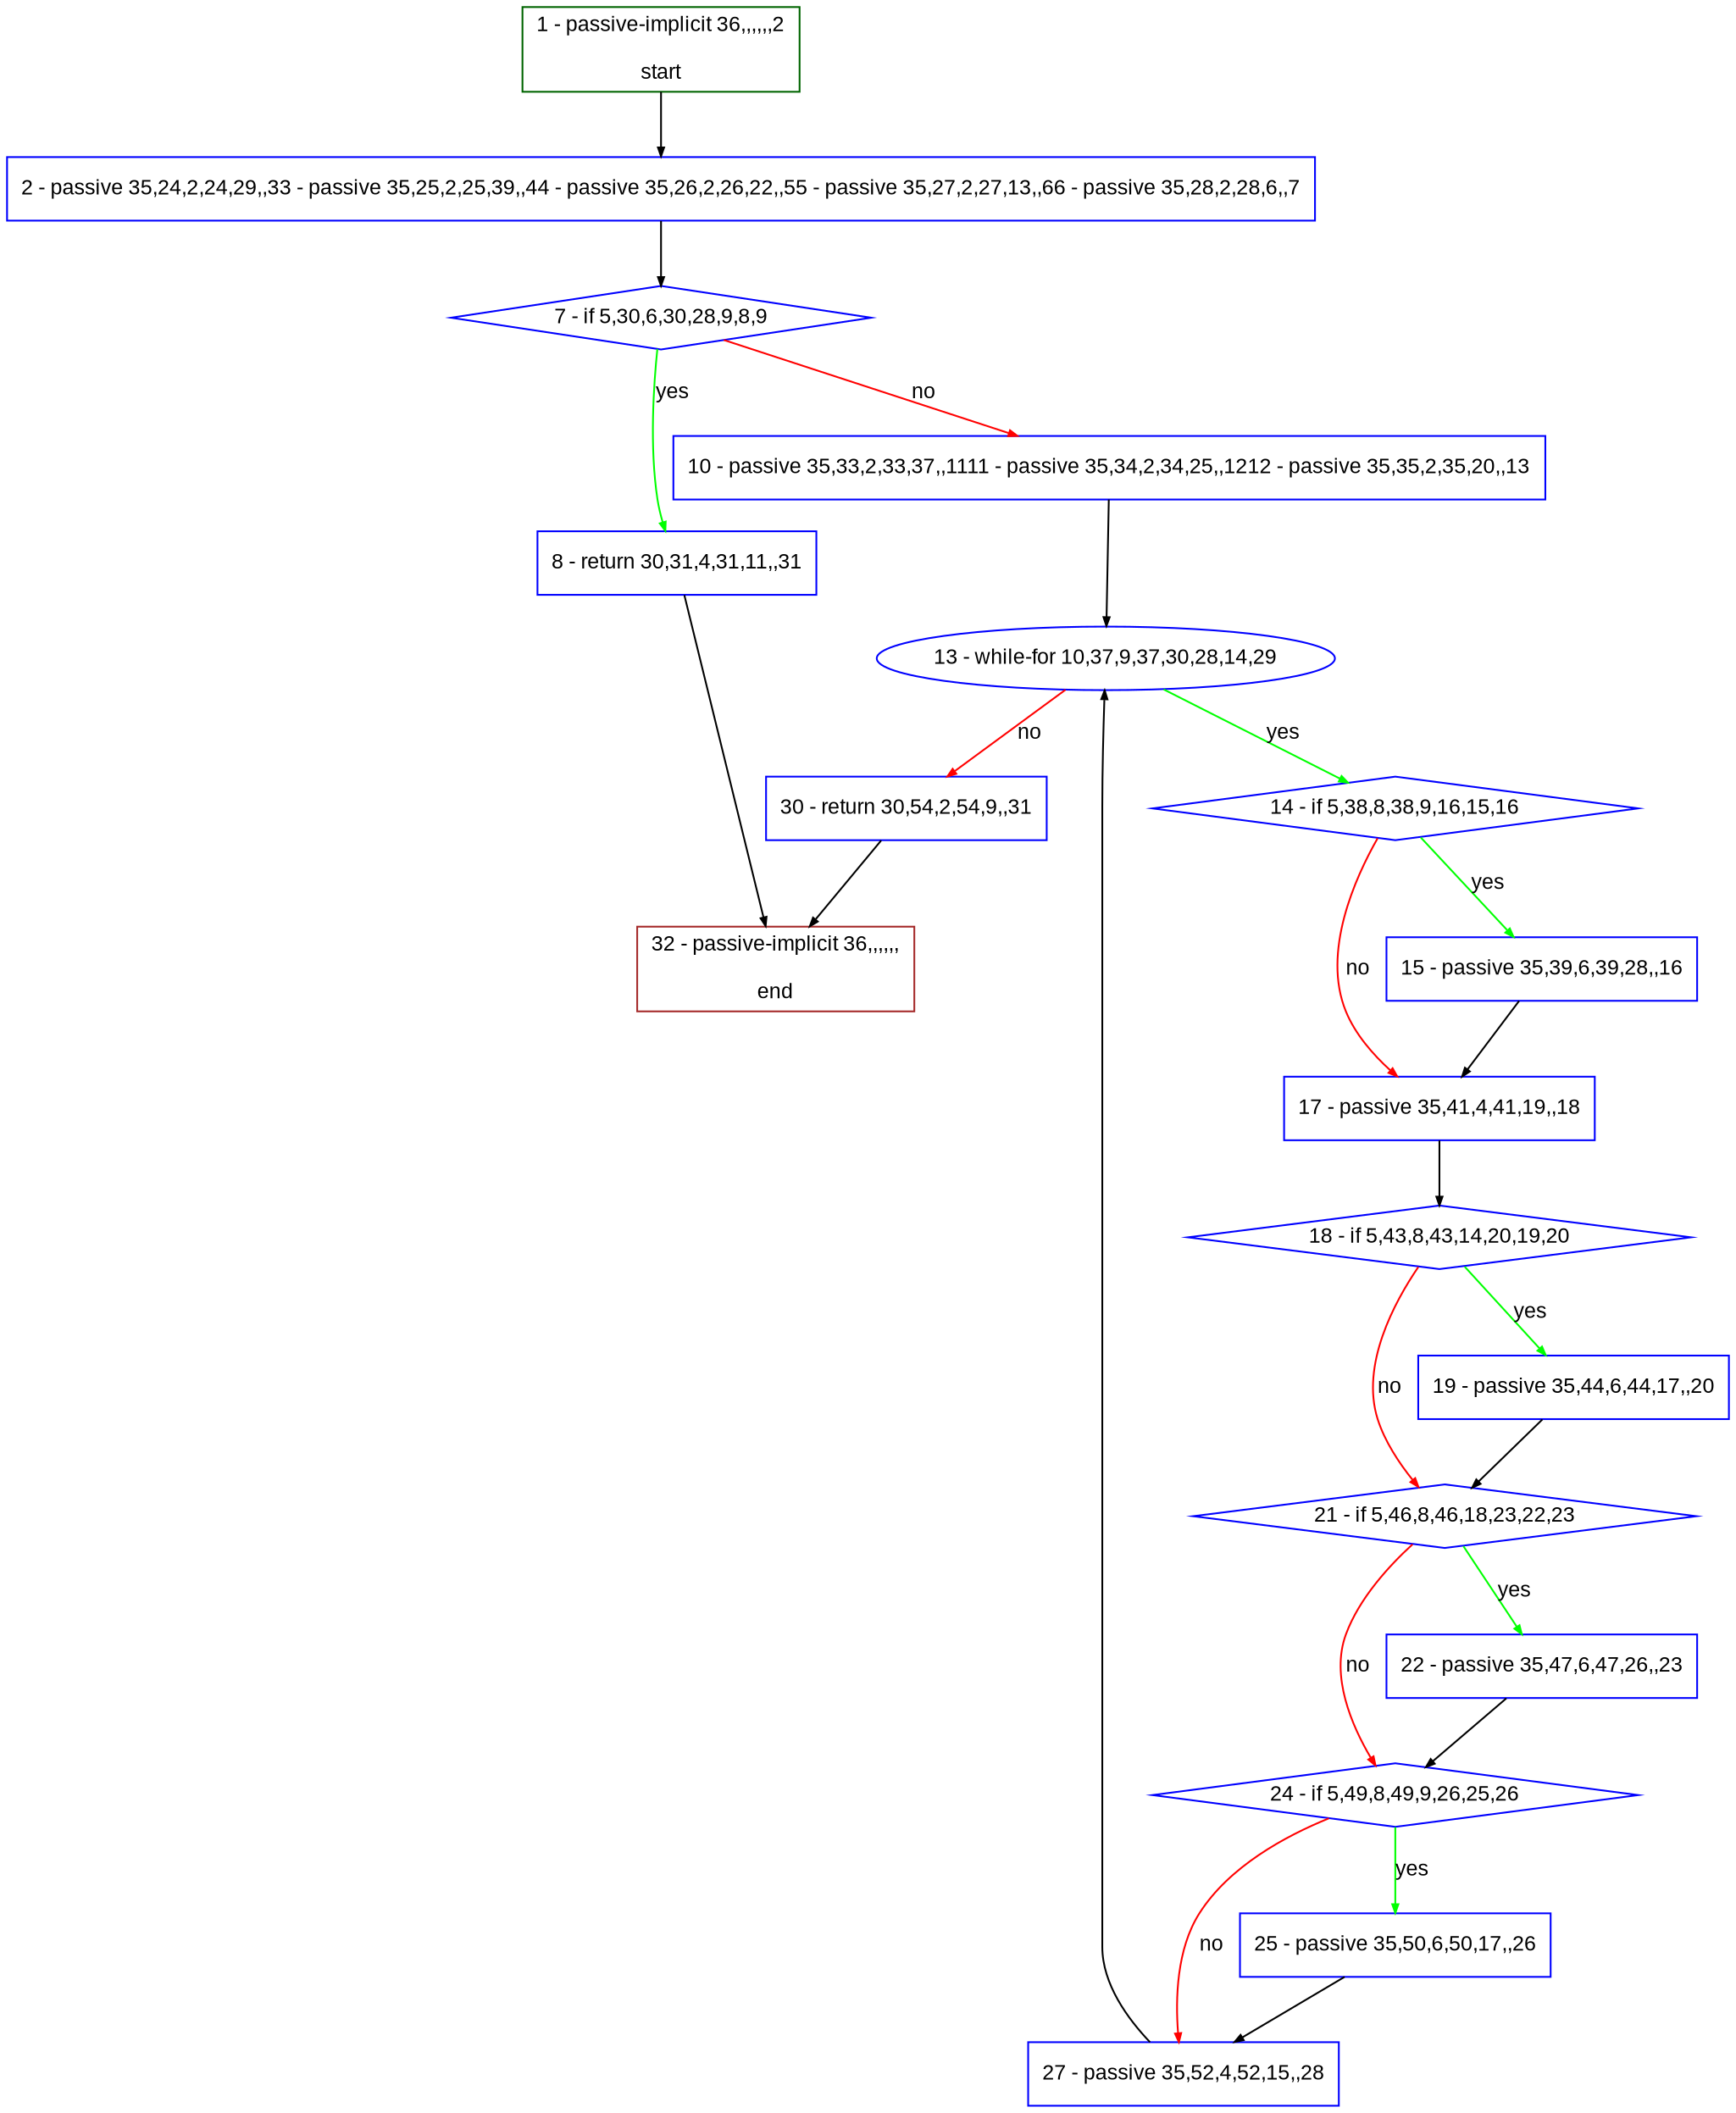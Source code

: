 digraph "" {
  graph [bgcolor="white", fillcolor="#FFFFCC", pack="true", packmode="clust", fontname="Arial", label="", fontsize="12", compound="true", style="rounded,filled"];
  node [node_initialized="no", fillcolor="white", fontname="Arial", label="", color="grey", fontsize="12", fixedsize="false", compound="true", shape="rectangle", style="filled"];
  edge [arrowtail="none", lhead="", fontcolor="black", fontname="Arial", label="", color="black", fontsize="12", arrowhead="normal", arrowsize="0.5", compound="true", ltail="", dir="forward"];
  __N1 [fillcolor="#ffffff", label="2 - passive 35,24,2,24,29,,33 - passive 35,25,2,25,39,,44 - passive 35,26,2,26,22,,55 - passive 35,27,2,27,13,,66 - passive 35,28,2,28,6,,7", color="#0000ff", shape="box", style="filled"];
  __N2 [fillcolor="#ffffff", label="1 - passive-implicit 36,,,,,,2\n\nstart", color="#006400", shape="box", style="filled"];
  __N3 [fillcolor="#ffffff", label="7 - if 5,30,6,30,28,9,8,9", color="#0000ff", shape="diamond", style="filled"];
  __N4 [fillcolor="#ffffff", label="8 - return 30,31,4,31,11,,31", color="#0000ff", shape="box", style="filled"];
  __N5 [fillcolor="#ffffff", label="10 - passive 35,33,2,33,37,,1111 - passive 35,34,2,34,25,,1212 - passive 35,35,2,35,20,,13", color="#0000ff", shape="box", style="filled"];
  __N6 [fillcolor="#ffffff", label="32 - passive-implicit 36,,,,,,\n\nend", color="#a52a2a", shape="box", style="filled"];
  __N7 [fillcolor="#ffffff", label="13 - while-for 10,37,9,37,30,28,14,29", color="#0000ff", shape="oval", style="filled"];
  __N8 [fillcolor="#ffffff", label="14 - if 5,38,8,38,9,16,15,16", color="#0000ff", shape="diamond", style="filled"];
  __N9 [fillcolor="#ffffff", label="30 - return 30,54,2,54,9,,31", color="#0000ff", shape="box", style="filled"];
  __N10 [fillcolor="#ffffff", label="15 - passive 35,39,6,39,28,,16", color="#0000ff", shape="box", style="filled"];
  __N11 [fillcolor="#ffffff", label="17 - passive 35,41,4,41,19,,18", color="#0000ff", shape="box", style="filled"];
  __N12 [fillcolor="#ffffff", label="18 - if 5,43,8,43,14,20,19,20", color="#0000ff", shape="diamond", style="filled"];
  __N13 [fillcolor="#ffffff", label="19 - passive 35,44,6,44,17,,20", color="#0000ff", shape="box", style="filled"];
  __N14 [fillcolor="#ffffff", label="21 - if 5,46,8,46,18,23,22,23", color="#0000ff", shape="diamond", style="filled"];
  __N15 [fillcolor="#ffffff", label="22 - passive 35,47,6,47,26,,23", color="#0000ff", shape="box", style="filled"];
  __N16 [fillcolor="#ffffff", label="24 - if 5,49,8,49,9,26,25,26", color="#0000ff", shape="diamond", style="filled"];
  __N17 [fillcolor="#ffffff", label="25 - passive 35,50,6,50,17,,26", color="#0000ff", shape="box", style="filled"];
  __N18 [fillcolor="#ffffff", label="27 - passive 35,52,4,52,15,,28", color="#0000ff", shape="box", style="filled"];
  __N2 -> __N1 [arrowtail="none", color="#000000", label="", arrowhead="normal", dir="forward"];
  __N1 -> __N3 [arrowtail="none", color="#000000", label="", arrowhead="normal", dir="forward"];
  __N3 -> __N4 [arrowtail="none", color="#00ff00", label="yes", arrowhead="normal", dir="forward"];
  __N3 -> __N5 [arrowtail="none", color="#ff0000", label="no", arrowhead="normal", dir="forward"];
  __N4 -> __N6 [arrowtail="none", color="#000000", label="", arrowhead="normal", dir="forward"];
  __N5 -> __N7 [arrowtail="none", color="#000000", label="", arrowhead="normal", dir="forward"];
  __N7 -> __N8 [arrowtail="none", color="#00ff00", label="yes", arrowhead="normal", dir="forward"];
  __N7 -> __N9 [arrowtail="none", color="#ff0000", label="no", arrowhead="normal", dir="forward"];
  __N8 -> __N10 [arrowtail="none", color="#00ff00", label="yes", arrowhead="normal", dir="forward"];
  __N8 -> __N11 [arrowtail="none", color="#ff0000", label="no", arrowhead="normal", dir="forward"];
  __N10 -> __N11 [arrowtail="none", color="#000000", label="", arrowhead="normal", dir="forward"];
  __N11 -> __N12 [arrowtail="none", color="#000000", label="", arrowhead="normal", dir="forward"];
  __N12 -> __N13 [arrowtail="none", color="#00ff00", label="yes", arrowhead="normal", dir="forward"];
  __N12 -> __N14 [arrowtail="none", color="#ff0000", label="no", arrowhead="normal", dir="forward"];
  __N13 -> __N14 [arrowtail="none", color="#000000", label="", arrowhead="normal", dir="forward"];
  __N14 -> __N15 [arrowtail="none", color="#00ff00", label="yes", arrowhead="normal", dir="forward"];
  __N14 -> __N16 [arrowtail="none", color="#ff0000", label="no", arrowhead="normal", dir="forward"];
  __N15 -> __N16 [arrowtail="none", color="#000000", label="", arrowhead="normal", dir="forward"];
  __N16 -> __N17 [arrowtail="none", color="#00ff00", label="yes", arrowhead="normal", dir="forward"];
  __N16 -> __N18 [arrowtail="none", color="#ff0000", label="no", arrowhead="normal", dir="forward"];
  __N17 -> __N18 [arrowtail="none", color="#000000", label="", arrowhead="normal", dir="forward"];
  __N18 -> __N7 [arrowtail="none", color="#000000", label="", arrowhead="normal", dir="forward"];
  __N9 -> __N6 [arrowtail="none", color="#000000", label="", arrowhead="normal", dir="forward"];
}
